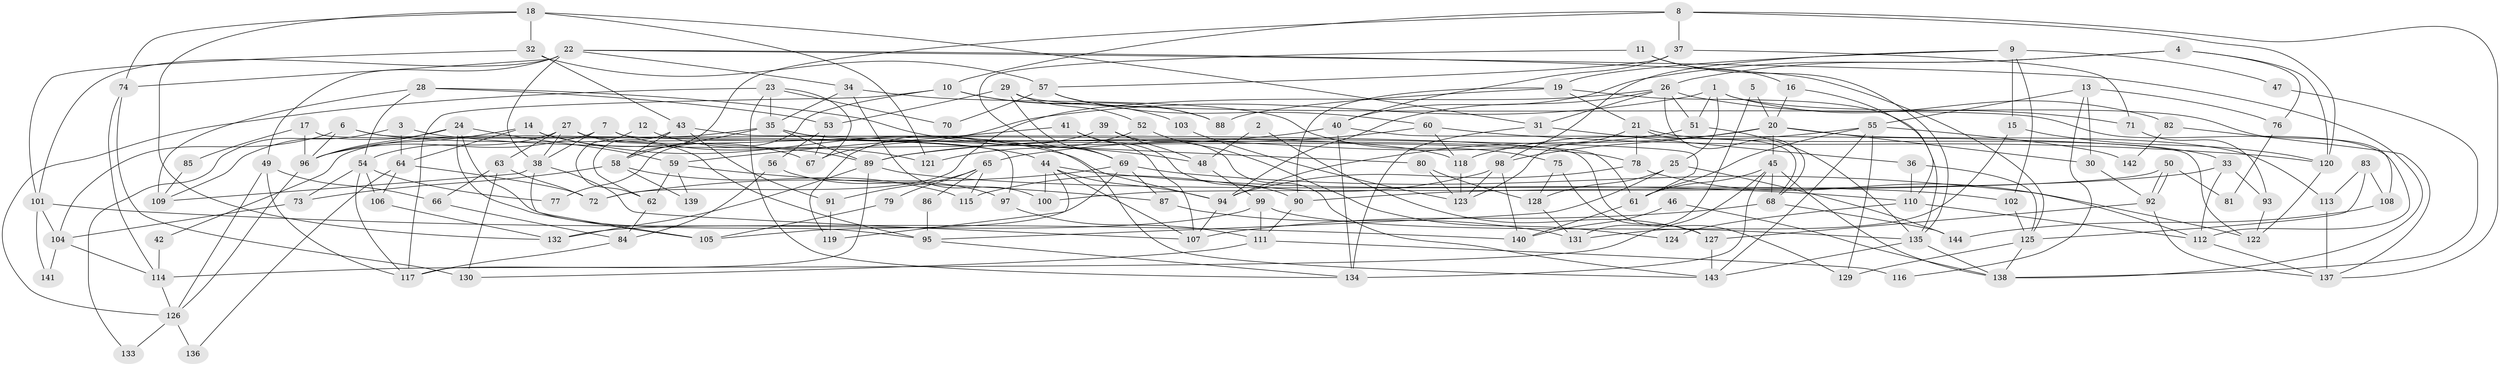 // coarse degree distribution, {7: 0.12903225806451613, 4: 0.1935483870967742, 3: 0.15053763440860216, 2: 0.0967741935483871, 8: 0.07526881720430108, 6: 0.1827956989247312, 5: 0.13978494623655913, 11: 0.010752688172043012, 9: 0.021505376344086023}
// Generated by graph-tools (version 1.1) at 2025/24/03/03/25 07:24:01]
// undirected, 144 vertices, 288 edges
graph export_dot {
graph [start="1"]
  node [color=gray90,style=filled];
  1;
  2;
  3;
  4;
  5;
  6;
  7;
  8;
  9;
  10;
  11;
  12;
  13;
  14;
  15;
  16;
  17;
  18;
  19;
  20;
  21;
  22;
  23;
  24;
  25;
  26;
  27;
  28;
  29;
  30;
  31;
  32;
  33;
  34;
  35;
  36;
  37;
  38;
  39;
  40;
  41;
  42;
  43;
  44;
  45;
  46;
  47;
  48;
  49;
  50;
  51;
  52;
  53;
  54;
  55;
  56;
  57;
  58;
  59;
  60;
  61;
  62;
  63;
  64;
  65;
  66;
  67;
  68;
  69;
  70;
  71;
  72;
  73;
  74;
  75;
  76;
  77;
  78;
  79;
  80;
  81;
  82;
  83;
  84;
  85;
  86;
  87;
  88;
  89;
  90;
  91;
  92;
  93;
  94;
  95;
  96;
  97;
  98;
  99;
  100;
  101;
  102;
  103;
  104;
  105;
  106;
  107;
  108;
  109;
  110;
  111;
  112;
  113;
  114;
  115;
  116;
  117;
  118;
  119;
  120;
  121;
  122;
  123;
  124;
  125;
  126;
  127;
  128;
  129;
  130;
  131;
  132;
  133;
  134;
  135;
  136;
  137;
  138;
  139;
  140;
  141;
  142;
  143;
  144;
  1 -- 25;
  1 -- 51;
  1 -- 67;
  1 -- 82;
  1 -- 108;
  2 -- 127;
  2 -- 48;
  3 -- 78;
  3 -- 64;
  3 -- 133;
  4 -- 26;
  4 -- 40;
  4 -- 76;
  4 -- 120;
  5 -- 131;
  5 -- 20;
  6 -- 104;
  6 -- 44;
  6 -- 96;
  6 -- 129;
  7 -- 96;
  7 -- 61;
  7 -- 38;
  7 -- 121;
  8 -- 37;
  8 -- 120;
  8 -- 10;
  8 -- 58;
  8 -- 137;
  9 -- 102;
  9 -- 15;
  9 -- 19;
  9 -- 47;
  9 -- 98;
  10 -- 117;
  10 -- 77;
  10 -- 88;
  10 -- 103;
  11 -- 135;
  11 -- 16;
  11 -- 69;
  12 -- 89;
  12 -- 62;
  13 -- 55;
  13 -- 30;
  13 -- 76;
  13 -- 116;
  14 -- 67;
  14 -- 96;
  14 -- 64;
  14 -- 94;
  15 -- 120;
  15 -- 131;
  16 -- 20;
  16 -- 110;
  17 -- 97;
  17 -- 96;
  17 -- 85;
  18 -- 31;
  18 -- 32;
  18 -- 74;
  18 -- 121;
  18 -- 132;
  19 -- 21;
  19 -- 88;
  19 -- 90;
  19 -- 135;
  20 -- 98;
  20 -- 45;
  20 -- 30;
  20 -- 94;
  20 -- 113;
  21 -- 68;
  21 -- 33;
  21 -- 78;
  21 -- 123;
  22 -- 38;
  22 -- 34;
  22 -- 49;
  22 -- 74;
  22 -- 101;
  22 -- 125;
  22 -- 138;
  23 -- 35;
  23 -- 134;
  23 -- 67;
  23 -- 70;
  23 -- 126;
  24 -- 109;
  24 -- 96;
  24 -- 59;
  24 -- 95;
  24 -- 105;
  25 -- 95;
  25 -- 144;
  25 -- 128;
  26 -- 72;
  26 -- 94;
  26 -- 31;
  26 -- 51;
  26 -- 68;
  26 -- 71;
  27 -- 95;
  27 -- 38;
  27 -- 54;
  27 -- 63;
  27 -- 143;
  28 -- 48;
  28 -- 54;
  28 -- 53;
  28 -- 109;
  29 -- 69;
  29 -- 53;
  29 -- 52;
  29 -- 112;
  30 -- 92;
  31 -- 36;
  31 -- 134;
  32 -- 57;
  32 -- 101;
  32 -- 43;
  33 -- 112;
  33 -- 93;
  33 -- 90;
  34 -- 75;
  34 -- 35;
  34 -- 100;
  35 -- 89;
  35 -- 58;
  35 -- 42;
  35 -- 80;
  35 -- 118;
  36 -- 110;
  36 -- 125;
  37 -- 40;
  37 -- 57;
  37 -- 71;
  38 -- 107;
  38 -- 105;
  38 -- 109;
  39 -- 143;
  39 -- 119;
  39 -- 48;
  40 -- 134;
  40 -- 89;
  40 -- 122;
  41 -- 90;
  41 -- 107;
  41 -- 59;
  42 -- 114;
  43 -- 58;
  43 -- 61;
  43 -- 62;
  43 -- 91;
  44 -- 94;
  44 -- 107;
  44 -- 100;
  44 -- 110;
  44 -- 119;
  45 -- 114;
  45 -- 138;
  45 -- 61;
  45 -- 68;
  45 -- 134;
  46 -- 138;
  46 -- 140;
  47 -- 138;
  48 -- 99;
  49 -- 66;
  49 -- 117;
  49 -- 126;
  50 -- 92;
  50 -- 92;
  50 -- 100;
  50 -- 81;
  51 -- 135;
  51 -- 89;
  52 -- 121;
  52 -- 124;
  53 -- 67;
  53 -- 56;
  54 -- 117;
  54 -- 73;
  54 -- 77;
  54 -- 106;
  55 -- 61;
  55 -- 143;
  55 -- 118;
  55 -- 129;
  55 -- 142;
  56 -- 84;
  56 -- 97;
  57 -- 88;
  57 -- 60;
  57 -- 70;
  58 -- 73;
  58 -- 115;
  58 -- 139;
  59 -- 62;
  59 -- 87;
  59 -- 139;
  60 -- 118;
  60 -- 120;
  60 -- 65;
  61 -- 140;
  62 -- 84;
  63 -- 130;
  63 -- 66;
  63 -- 72;
  64 -- 72;
  64 -- 106;
  64 -- 136;
  65 -- 115;
  65 -- 79;
  65 -- 86;
  65 -- 91;
  66 -- 84;
  68 -- 107;
  68 -- 144;
  69 -- 105;
  69 -- 72;
  69 -- 87;
  69 -- 122;
  71 -- 93;
  73 -- 104;
  74 -- 114;
  74 -- 130;
  75 -- 128;
  75 -- 127;
  76 -- 81;
  78 -- 94;
  78 -- 112;
  79 -- 105;
  80 -- 123;
  80 -- 128;
  82 -- 137;
  82 -- 142;
  83 -- 113;
  83 -- 125;
  83 -- 108;
  84 -- 117;
  85 -- 109;
  86 -- 95;
  87 -- 131;
  89 -- 132;
  89 -- 102;
  89 -- 117;
  90 -- 111;
  91 -- 119;
  92 -- 137;
  92 -- 127;
  93 -- 122;
  94 -- 107;
  95 -- 134;
  96 -- 126;
  97 -- 111;
  98 -- 123;
  98 -- 115;
  98 -- 140;
  99 -- 135;
  99 -- 132;
  99 -- 111;
  101 -- 140;
  101 -- 104;
  101 -- 141;
  102 -- 125;
  103 -- 123;
  104 -- 114;
  104 -- 141;
  106 -- 132;
  108 -- 144;
  110 -- 112;
  110 -- 124;
  111 -- 116;
  111 -- 130;
  112 -- 137;
  113 -- 137;
  114 -- 126;
  118 -- 123;
  120 -- 122;
  125 -- 129;
  125 -- 138;
  126 -- 133;
  126 -- 136;
  127 -- 143;
  128 -- 131;
  135 -- 138;
  135 -- 143;
}
